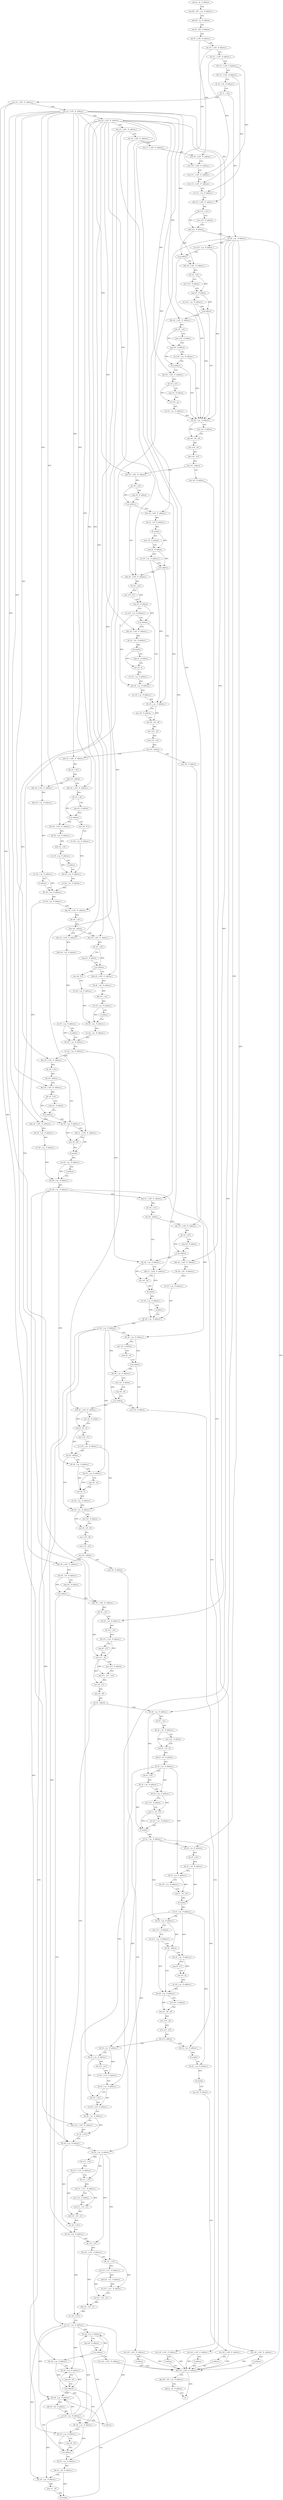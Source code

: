 digraph "func" {
"398300" [label = "sub sp , sp , # address" ]
"398304" [label = "stp x29 , x30 , [ sp , # address ]" ]
"398308" [label = "add x29 , sp , # address" ]
"398312" [label = "sub x8 , x29 , # address" ]
"398316" [label = "ldr x9 , [ x29 , # address ]" ]
"398320" [label = "ldr x10 , [ x29 , # address ]" ]
"398324" [label = "ldr x11 , [ x29 , # address ]" ]
"398328" [label = "ldr x12 , [ x29 , # address ]" ]
"398332" [label = "ldr x13 , [ x29 , # address ]" ]
"398336" [label = "str x0 , [ x8 , # address ]" ]
"398340" [label = "str x1 , [ x8 ]" ]
"398344" [label = "stur x2 , [ x29 , #- address ]" ]
"398348" [label = "stur x3 , [ x29 , #- address ]" ]
"398352" [label = "stur x4 , [ x29 , #- address ]" ]
"398356" [label = "stur x5 , [ x29 , #- address ]" ]
"398360" [label = "stur x6 , [ x29 , #- address ]" ]
"398364" [label = "stur x7 , [ x29 , #- address ]" ]
"398368" [label = "stur x9 , [ x29 , #- address ]" ]
"398372" [label = "stur x10 , [ x29 , #- address ]" ]
"398376" [label = "stur x11 , [ x29 , #- address ]" ]
"398380" [label = "stur x12 , [ x29 , #- address ]" ]
"398384" [label = "str x13 , [ sp , # address ]" ]
"398388" [label = "ldur x9 , [ x29 , #- address ]" ]
"398392" [label = "ldr w14 , [ x9 ]" ]
"398396" [label = "mov w15 , # address" ]
"398400" [label = "cmp w14 , # address" ]
"398404" [label = "str x8 , [ sp , # address ]" ]
"398408" [label = "str w15 , [ sp , # address ]" ]
"398412" [label = "b.eq address" ]
"398484" [label = "ldr w8 , [ sp , # address ]" ]
"398416" [label = "ldur x8 , [ x29 , #- address ]" ]
"398488" [label = "mov w9 , # address" ]
"398492" [label = "and w8 , w8 , w9" ]
"398496" [label = "mov w10 , w8" ]
"398500" [label = "sxtw x10 , w10" ]
"398504" [label = "cbz x10 , address" ]
"398520" [label = "ldur x8 , [ x29 , #- address ]" ]
"398508" [label = "mov w8 , # address" ]
"398420" [label = "ldr w9 , [ x8 ]" ]
"398424" [label = "mov w10 , # address" ]
"398428" [label = "cmp w9 , # address" ]
"398432" [label = "str w10 , [ sp , # address ]" ]
"398436" [label = "b.eq address" ]
"398440" [label = "ldur x8 , [ x29 , #- address ]" ]
"398524" [label = "ldr w9 , [ x8 ]" ]
"398528" [label = "cmp w9 , # address" ]
"398532" [label = "b.ne address" ]
"398564" [label = "ldur x8 , [ x29 , #- address ]" ]
"398536" [label = "ldur x8 , [ x29 , #- address ]" ]
"398512" [label = "stur w8 , [ x29 , #- address ]" ]
"398516" [label = "b address" ]
"399548" [label = "ldur w0 , [ x29 , #- address ]" ]
"398444" [label = "ldr w9 , [ x8 ]" ]
"398448" [label = "mov w10 , # address" ]
"398452" [label = "cmp w9 , # address" ]
"398456" [label = "str w10 , [ sp , # address ]" ]
"398460" [label = "b.eq address" ]
"398464" [label = "ldur x8 , [ x29 , #- address ]" ]
"398568" [label = "ldr w9 , [ x8 ]" ]
"398572" [label = "mov w10 , # 0" ]
"398576" [label = "cmp w9 , # address" ]
"398580" [label = "str w10 , [ sp , # address ]" ]
"398584" [label = "b.ne address" ]
"398612" [label = "ldr w8 , [ sp , # address ]" ]
"398588" [label = "ldur x8 , [ x29 , #- address ]" ]
"398540" [label = "ldr x0 , [ x8 , # address ]" ]
"398544" [label = "bl symbol" ]
"398548" [label = "mov w9 , # address" ]
"398552" [label = "cmp x0 , # address" ]
"398556" [label = "str w9 , [ sp , # address ]" ]
"398560" [label = "b.hi address" ]
"398620" [label = "ldr w8 , [ sp , # address ]" ]
"399552" [label = "ldp x29 , x30 , [ sp , # address ]" ]
"399556" [label = "add sp , sp , # address" ]
"399560" [label = "ret" ]
"398468" [label = "ldr w9 , [ x8 ]" ]
"398472" [label = "cmp w9 , # address" ]
"398476" [label = "cset w9 , eq" ]
"398480" [label = "str w9 , [ sp , # address ]" ]
"398616" [label = "str w8 , [ sp , # address ]" ]
"398592" [label = "ldr x0 , [ x8 , # address ]" ]
"398596" [label = "bl symbol" ]
"398600" [label = "cmp x0 , # address" ]
"398604" [label = "cset w9 , hi" ]
"398608" [label = "str w9 , [ sp , # address ]" ]
"398624" [label = "mov w9 , # address" ]
"398628" [label = "and w8 , w8 , w9" ]
"398632" [label = "mov w10 , w8" ]
"398636" [label = "sxtw x10 , w10" ]
"398640" [label = "cbz x10 , address" ]
"398656" [label = "ldur x8 , [ x29 , #- address ]" ]
"398644" [label = "mov w8 , # address" ]
"398660" [label = "ldr w9 , [ x8 ]" ]
"398664" [label = "cbnz w9 , address" ]
"398684" [label = "ldur x8 , [ x29 , #- address ]" ]
"398668" [label = "ldur x8 , [ x29 , #- address ]" ]
"398648" [label = "stur w8 , [ x29 , #- address ]" ]
"398652" [label = "b address" ]
"398688" [label = "ldr w9 , [ x8 ]" ]
"398692" [label = "cmp w9 , # address" ]
"398696" [label = "b.ne address" ]
"398720" [label = "mov w8 , # 0" ]
"398700" [label = "ldur x8 , [ x29 , #- address ]" ]
"398672" [label = "ldrb w9 , [ x8 , # address ]" ]
"398676" [label = "str w9 , [ sp , # address ]" ]
"398680" [label = "b address" ]
"398736" [label = "ldr w8 , [ sp , # address ]" ]
"398724" [label = "str w8 , [ sp , # address ]" ]
"398728" [label = "ldr w8 , [ sp , # address ]" ]
"398704" [label = "ldr x8 , [ x8 , # address ]" ]
"398708" [label = "ldrb w9 , [ x8 ]" ]
"398712" [label = "str w9 , [ sp , # address ]" ]
"398716" [label = "b address" ]
"398740" [label = "str w8 , [ sp , # address ]" ]
"398744" [label = "ldur x9 , [ x29 , #- address ]" ]
"398748" [label = "ldr w8 , [ x9 ]" ]
"398752" [label = "cbnz w8 , address" ]
"398772" [label = "ldur x8 , [ x29 , #- address ]" ]
"398756" [label = "ldur x8 , [ x29 , #- address ]" ]
"398776" [label = "ldr w9 , [ x8 ]" ]
"398780" [label = "cmp w9 , # address" ]
"398784" [label = "b.ne address" ]
"398808" [label = "mov w8 , # 0" ]
"398788" [label = "ldur x8 , [ x29 , #- address ]" ]
"398760" [label = "ldrb w9 , [ x8 , # address ]" ]
"398764" [label = "str w9 , [ sp , # address ]" ]
"398768" [label = "b address" ]
"398824" [label = "ldr w8 , [ sp , # address ]" ]
"398732" [label = "str w8 , [ sp , # address ]" ]
"398812" [label = "str w8 , [ sp , # address ]" ]
"398816" [label = "ldr w8 , [ sp , # address ]" ]
"398792" [label = "ldr x8 , [ x8 , # address ]" ]
"398796" [label = "ldrb w9 , [ x8 ]" ]
"398800" [label = "str w9 , [ sp , # address ]" ]
"398804" [label = "b address" ]
"398828" [label = "str w8 , [ sp , # address ]" ]
"398832" [label = "ldur x9 , [ x29 , #- address ]" ]
"398836" [label = "ldr w8 , [ x9 ]" ]
"398840" [label = "cbz w8 , address" ]
"398860" [label = "ldr w8 , [ sp , # address ]" ]
"398844" [label = "ldur x8 , [ x29 , #- address ]" ]
"398864" [label = "ldur x1 , [ x29 , #- address ]" ]
"398868" [label = "mov w0 , w8" ]
"398872" [label = "bl symbol" ]
"398876" [label = "str w0 , [ sp , # address ]" ]
"398880" [label = "b address" ]
"398896" [label = "ldr w8 , [ sp , # address ]" ]
"398848" [label = "ldr w9 , [ x8 ]" ]
"398852" [label = "cmp w9 , # address" ]
"398856" [label = "b.ne address" ]
"398884" [label = "ldur x8 , [ x29 , #- address ]" ]
"398820" [label = "str w8 , [ sp , # address ]" ]
"398900" [label = "str w8 , [ sp , # address ]" ]
"398904" [label = "ldur x9 , [ x29 , #- address ]" ]
"398908" [label = "ldr w8 , [ x9 ]" ]
"398912" [label = "cbz w8 , address" ]
"398932" [label = "ldr w8 , [ sp , # address ]" ]
"398916" [label = "ldur x8 , [ x29 , #- address ]" ]
"398888" [label = "ldr w9 , [ x8 , # address ]" ]
"398892" [label = "str w9 , [ sp , # address ]" ]
"398936" [label = "ldur x1 , [ x29 , #- address ]" ]
"398940" [label = "mov w0 , w8" ]
"398944" [label = "bl symbol" ]
"398948" [label = "str w0 , [ sp , # address ]" ]
"398952" [label = "b address" ]
"398968" [label = "ldr w8 , [ sp , # address ]" ]
"398920" [label = "ldr w9 , [ x8 ]" ]
"398924" [label = "cmp w9 , # address" ]
"398928" [label = "b.ne address" ]
"398956" [label = "ldur x8 , [ x29 , #- address ]" ]
"398972" [label = "str w8 , [ sp , # address ]" ]
"398976" [label = "ldr w8 , [ sp , # address ]" ]
"398980" [label = "mov w9 , # address" ]
"398984" [label = "cmp w8 , w9" ]
"398988" [label = "b.eq address" ]
"399008" [label = "mov w8 , # address" ]
"398992" [label = "ldr w8 , [ sp , # address ]" ]
"398960" [label = "ldr w9 , [ x8 , # address ]" ]
"398964" [label = "str w9 , [ sp , # address ]" ]
"399012" [label = "stur w8 , [ x29 , #- address ]" ]
"399016" [label = "b address" ]
"398996" [label = "mov w9 , # address" ]
"399000" [label = "cmp w8 , w9" ]
"399004" [label = "b.ne address" ]
"399020" [label = "ldur x8 , [ x29 , #- address ]" ]
"399024" [label = "mov x9 , # symbol" ]
"399028" [label = "and x8 , x8 , x9" ]
"399032" [label = "mov w10 , # 0" ]
"399036" [label = "str w10 , [ sp , # address ]" ]
"399040" [label = "cbz x8 , address" ]
"399064" [label = "ldr w8 , [ sp , # address ]" ]
"399044" [label = "ldr w8 , [ sp , # address ]" ]
"399068" [label = "mov w9 , # address" ]
"399072" [label = "and w8 , w8 , w9" ]
"399076" [label = "mov w10 , w8" ]
"399080" [label = "sxtw x10 , w10" ]
"399084" [label = "cbz x10 , address" ]
"399100" [label = "ldur x8 , [ x29 , #- address ]" ]
"399088" [label = "mov w8 , # address" ]
"399048" [label = "ldr w9 , [ sp , # address ]" ]
"399052" [label = "cmp w8 , w9" ]
"399056" [label = "cset w8 , hi" ]
"399060" [label = "str w8 , [ sp , # address ]" ]
"399104" [label = "ldr w9 , [ x8 , # address ]" ]
"399108" [label = "cmp w9 , # address" ]
"399112" [label = "b.le address" ]
"399460" [label = "str wzr , [ sp , # address ]" ]
"399116" [label = "ldur x8 , [ x29 , #- address ]" ]
"399092" [label = "stur w8 , [ x29 , #- address ]" ]
"399096" [label = "b address" ]
"399464" [label = "ldr w8 , [ sp , # address ]" ]
"399120" [label = "ldr x8 , [ x8 ]" ]
"399124" [label = "ldr x9 , [ sp , # address ]" ]
"399128" [label = "ldr x10 , [ x9 ]" ]
"399132" [label = "ldr x10 , [ x10 , # address ]" ]
"399136" [label = "cmp x8 , x10" ]
"399140" [label = "cset w11 , eq" ]
"399144" [label = "mov w12 , # address" ]
"399148" [label = "and w11 , w11 , w12" ]
"399152" [label = "mov w8 , w11" ]
"399156" [label = "sxtw x8 , w8" ]
"399160" [label = "cbz x8 , address" ]
"399380" [label = "ldr w8 , [ sp , # address ]" ]
"399164" [label = "ldr x8 , [ sp , # address ]" ]
"399544" [label = "stur wzr , [ x29 , #- address ]" ]
"399476" [label = "ldr w8 , [ sp , # address ]" ]
"399480" [label = "ldr w9 , [ sp , # address ]" ]
"399484" [label = "cmp w8 , w9" ]
"399488" [label = "b.hi address" ]
"399528" [label = "ldr w8 , [ sp , # address ]" ]
"399492" [label = "ldr w8 , [ sp , # address ]" ]
"399384" [label = "ldr x9 , [ sp , # address ]" ]
"399388" [label = "ldr x10 , [ x9 ]" ]
"399392" [label = "ldr x10 , [ x10 , # address ]" ]
"399396" [label = "ldr x11 , [ x9 ]" ]
"399400" [label = "ldr x11 , [ x11 , # address ]" ]
"399404" [label = "mov x12 , # address" ]
"399408" [label = "mul x11 , x12 , x11" ]
"399412" [label = "add x10 , x10 , x11" ]
"399416" [label = "str w8 , [ x10 ]" ]
"399420" [label = "ldr w8 , [ sp , # address ]" ]
"399424" [label = "ldr x10 , [ x9 ]" ]
"399428" [label = "ldr x10 , [ x10 , # address ]" ]
"399432" [label = "ldr x11 , [ x9 ]" ]
"399436" [label = "ldr x13 , [ x11 , # address ]" ]
"399440" [label = "add x14 , x13 , # address" ]
"399444" [label = "str x14 , [ x11 , # address ]" ]
"399448" [label = "mul x11 , x12 , x13" ]
"399452" [label = "add x10 , x10 , x11" ]
"399456" [label = "str w8 , [ x10 ]" ]
"399168" [label = "ldr x9 , [ x8 ]" ]
"399172" [label = "ldr x9 , [ x9 , # address ]" ]
"399176" [label = "mov x10 , # address" ]
"399180" [label = "mul x9 , x10 , x9" ]
"399184" [label = "add x9 , x9 , # address" ]
"399188" [label = "str x9 , [ sp , # address ]" ]
"399192" [label = "ldr x9 , [ x8 ]" ]
"399196" [label = "ldr x0 , [ x9 , # address ]" ]
"399200" [label = "ldr x9 , [ sp , # address ]" ]
"399204" [label = "mov x10 , # address" ]
"399208" [label = "mul x1 , x9 , x10" ]
"399212" [label = "str x10 , [ sp , # address ]" ]
"399216" [label = "bl symbol" ]
"399220" [label = "str x0 , [ sp , # address ]" ]
"399224" [label = "ldr x8 , [ sp , # address ]" ]
"399228" [label = "ldr x9 , [ x8 ]" ]
"399232" [label = "ldr x0 , [ x9 , # address ]" ]
"399236" [label = "ldr x9 , [ sp , # address ]" ]
"399240" [label = "ldr x10 , [ sp , # address ]" ]
"399244" [label = "mul x1 , x9 , x10" ]
"399248" [label = "bl symbol" ]
"399252" [label = "str x0 , [ sp , # address ]" ]
"399256" [label = "ldr x8 , [ sp , # address ]" ]
"399260" [label = "mov w11 , # address" ]
"399264" [label = "str w11 , [ sp , # address ]" ]
"399268" [label = "cbz x8 , address" ]
"399288" [label = "ldr w8 , [ sp , # address ]" ]
"399272" [label = "ldr x8 , [ sp , # address ]" ]
"399532" [label = "add w8 , w8 , # address" ]
"399536" [label = "str w8 , [ sp , # address ]" ]
"399540" [label = "b address" ]
"399496" [label = "ldr w9 , [ sp , # address ]" ]
"399500" [label = "cmp w8 , w9" ]
"399504" [label = "b.hi address" ]
"399508" [label = "ldr x8 , [ sp , # address ]" ]
"399292" [label = "mov w9 , # address" ]
"399296" [label = "and w8 , w8 , w9" ]
"399300" [label = "mov w10 , w8" ]
"399304" [label = "sxtw x10 , w10" ]
"399308" [label = "cbz x10 , address" ]
"399340" [label = "ldr x8 , [ sp , # address ]" ]
"399312" [label = "ldr x0 , [ sp , # address ]" ]
"399276" [label = "cmp x8 , # 0" ]
"399280" [label = "cset w9 , eq" ]
"399284" [label = "str w9 , [ sp , # address ]" ]
"399468" [label = "cmp w8 , # address" ]
"399472" [label = "b.hs address" ]
"399512" [label = "ldr x0 , [ x8 , # address ]" ]
"399516" [label = "ldr w9 , [ sp , # address ]" ]
"399520" [label = "mov w1 , w9" ]
"399524" [label = "bl symbol" ]
"399344" [label = "ldr x9 , [ sp , # address ]" ]
"399348" [label = "ldr x10 , [ x9 ]" ]
"399352" [label = "str x8 , [ x10 , # address ]" ]
"399356" [label = "ldr x8 , [ sp , # address ]" ]
"399360" [label = "ldr x10 , [ x9 ]" ]
"399364" [label = "str x8 , [ x10 , # address ]" ]
"399368" [label = "ldr x8 , [ sp , # address ]" ]
"399372" [label = "ldur x10 , [ x29 , #- address ]" ]
"399376" [label = "str x8 , [ x10 ]" ]
"399316" [label = "bl symbol" ]
"399320" [label = "ldr x0 , [ sp , # address ]" ]
"399324" [label = "bl symbol" ]
"399328" [label = "mov w8 , # address" ]
"399332" [label = "stur w8 , [ x29 , #- address ]" ]
"399336" [label = "b address" ]
"398300" -> "398304" [ label = "CFG" ]
"398304" -> "398308" [ label = "CFG" ]
"398308" -> "398312" [ label = "CFG" ]
"398312" -> "398316" [ label = "CFG" ]
"398316" -> "398320" [ label = "CFG" ]
"398316" -> "398368" [ label = "DFG" ]
"398320" -> "398324" [ label = "CFG" ]
"398320" -> "398372" [ label = "DFG" ]
"398324" -> "398328" [ label = "CFG" ]
"398324" -> "398376" [ label = "DFG" ]
"398328" -> "398332" [ label = "CFG" ]
"398328" -> "398380" [ label = "DFG" ]
"398332" -> "398336" [ label = "CFG" ]
"398332" -> "398384" [ label = "DFG" ]
"398336" -> "398340" [ label = "CFG" ]
"398340" -> "398344" [ label = "CFG" ]
"398340" -> "398404" [ label = "DFG" ]
"398344" -> "398348" [ label = "CFG" ]
"398344" -> "399116" [ label = "DFG" ]
"398344" -> "399372" [ label = "DFG" ]
"398348" -> "398352" [ label = "CFG" ]
"398348" -> "398388" [ label = "DFG" ]
"398348" -> "398416" [ label = "DFG" ]
"398348" -> "398520" [ label = "DFG" ]
"398348" -> "398536" [ label = "DFG" ]
"398348" -> "398656" [ label = "DFG" ]
"398348" -> "398684" [ label = "DFG" ]
"398348" -> "398668" [ label = "DFG" ]
"398348" -> "398700" [ label = "DFG" ]
"398348" -> "398832" [ label = "DFG" ]
"398348" -> "398844" [ label = "DFG" ]
"398348" -> "398884" [ label = "DFG" ]
"398352" -> "398356" [ label = "CFG" ]
"398352" -> "398440" [ label = "DFG" ]
"398352" -> "398564" [ label = "DFG" ]
"398352" -> "398464" [ label = "DFG" ]
"398352" -> "398588" [ label = "DFG" ]
"398352" -> "398744" [ label = "DFG" ]
"398352" -> "398772" [ label = "DFG" ]
"398352" -> "398756" [ label = "DFG" ]
"398352" -> "398788" [ label = "DFG" ]
"398352" -> "398904" [ label = "DFG" ]
"398352" -> "398916" [ label = "DFG" ]
"398352" -> "398956" [ label = "DFG" ]
"398356" -> "398360" [ label = "CFG" ]
"398356" -> "398864" [ label = "DFG" ]
"398356" -> "398936" [ label = "DFG" ]
"398356" -> "399100" [ label = "DFG" ]
"398360" -> "398364" [ label = "CFG" ]
"398360" -> "399020" [ label = "DFG" ]
"398364" -> "398368" [ label = "CFG" ]
"398368" -> "398372" [ label = "CFG" ]
"398372" -> "398376" [ label = "CFG" ]
"398376" -> "398380" [ label = "CFG" ]
"398380" -> "398384" [ label = "CFG" ]
"398384" -> "398388" [ label = "CFG" ]
"398388" -> "398392" [ label = "DFG" ]
"398392" -> "398396" [ label = "CFG" ]
"398392" -> "398400" [ label = "DFG" ]
"398396" -> "398400" [ label = "CFG" ]
"398400" -> "398404" [ label = "CFG" ]
"398400" -> "398412" [ label = "DFG" ]
"398404" -> "398408" [ label = "CFG" ]
"398404" -> "399124" [ label = "DFG" ]
"398404" -> "399384" [ label = "DFG" ]
"398404" -> "399164" [ label = "DFG" ]
"398404" -> "399224" [ label = "DFG" ]
"398404" -> "399508" [ label = "DFG" ]
"398404" -> "399344" [ label = "DFG" ]
"398408" -> "398412" [ label = "CFG" ]
"398408" -> "398484" [ label = "DFG" ]
"398412" -> "398484" [ label = "CFG" ]
"398412" -> "398416" [ label = "CFG" ]
"398484" -> "398488" [ label = "CFG" ]
"398484" -> "398492" [ label = "DFG" ]
"398416" -> "398420" [ label = "DFG" ]
"398488" -> "398492" [ label = "CFG" ]
"398492" -> "398496" [ label = "DFG" ]
"398496" -> "398500" [ label = "DFG" ]
"398500" -> "398504" [ label = "DFG" ]
"398504" -> "398520" [ label = "CFG" ]
"398504" -> "398508" [ label = "CFG" ]
"398520" -> "398524" [ label = "DFG" ]
"398508" -> "398512" [ label = "CFG" ]
"398420" -> "398424" [ label = "CFG" ]
"398420" -> "398428" [ label = "DFG" ]
"398424" -> "398428" [ label = "CFG" ]
"398428" -> "398432" [ label = "CFG" ]
"398428" -> "398436" [ label = "DFG" ]
"398432" -> "398436" [ label = "CFG" ]
"398432" -> "398484" [ label = "DFG" ]
"398436" -> "398484" [ label = "CFG" ]
"398436" -> "398440" [ label = "CFG" ]
"398440" -> "398444" [ label = "DFG" ]
"398524" -> "398528" [ label = "CFG" ]
"398524" -> "398532" [ label = "DFG" ]
"398528" -> "398532" [ label = "CFG" ]
"398532" -> "398564" [ label = "CFG" ]
"398532" -> "398536" [ label = "CFG" ]
"398564" -> "398568" [ label = "DFG" ]
"398536" -> "398540" [ label = "DFG" ]
"398512" -> "398516" [ label = "CFG" ]
"398512" -> "399548" [ label = "DFG" ]
"398516" -> "399548" [ label = "CFG" ]
"399548" -> "399552" [ label = "CFG" ]
"399548" -> "399560" [ label = "DFG" ]
"398444" -> "398448" [ label = "CFG" ]
"398444" -> "398452" [ label = "DFG" ]
"398448" -> "398452" [ label = "CFG" ]
"398452" -> "398456" [ label = "CFG" ]
"398452" -> "398460" [ label = "DFG" ]
"398456" -> "398460" [ label = "CFG" ]
"398456" -> "398484" [ label = "DFG" ]
"398460" -> "398484" [ label = "CFG" ]
"398460" -> "398464" [ label = "CFG" ]
"398464" -> "398468" [ label = "DFG" ]
"398568" -> "398572" [ label = "CFG" ]
"398568" -> "398576" [ label = "DFG" ]
"398572" -> "398576" [ label = "CFG" ]
"398576" -> "398580" [ label = "CFG" ]
"398576" -> "398584" [ label = "DFG" ]
"398580" -> "398584" [ label = "CFG" ]
"398580" -> "398612" [ label = "DFG" ]
"398584" -> "398612" [ label = "CFG" ]
"398584" -> "398588" [ label = "CFG" ]
"398612" -> "398616" [ label = "DFG" ]
"398588" -> "398592" [ label = "DFG" ]
"398540" -> "398544" [ label = "DFG" ]
"398544" -> "398548" [ label = "CFG" ]
"398544" -> "398552" [ label = "DFG" ]
"398548" -> "398552" [ label = "CFG" ]
"398552" -> "398556" [ label = "CFG" ]
"398552" -> "398560" [ label = "DFG" ]
"398556" -> "398560" [ label = "CFG" ]
"398556" -> "398620" [ label = "DFG" ]
"398560" -> "398620" [ label = "CFG" ]
"398560" -> "398564" [ label = "CFG" ]
"398620" -> "398624" [ label = "CFG" ]
"398620" -> "398628" [ label = "DFG" ]
"399552" -> "399556" [ label = "CFG" ]
"399556" -> "399560" [ label = "CFG" ]
"398468" -> "398472" [ label = "CFG" ]
"398468" -> "398476" [ label = "DFG" ]
"398472" -> "398476" [ label = "CFG" ]
"398476" -> "398480" [ label = "DFG" ]
"398480" -> "398484" [ label = "DFG" ]
"398616" -> "398620" [ label = "DFG" ]
"398592" -> "398596" [ label = "DFG" ]
"398596" -> "398600" [ label = "CFG" ]
"398596" -> "398604" [ label = "DFG" ]
"398600" -> "398604" [ label = "CFG" ]
"398604" -> "398608" [ label = "DFG" ]
"398608" -> "398612" [ label = "DFG" ]
"398624" -> "398628" [ label = "CFG" ]
"398628" -> "398632" [ label = "DFG" ]
"398632" -> "398636" [ label = "DFG" ]
"398636" -> "398640" [ label = "DFG" ]
"398640" -> "398656" [ label = "CFG" ]
"398640" -> "398644" [ label = "CFG" ]
"398656" -> "398660" [ label = "DFG" ]
"398644" -> "398648" [ label = "CFG" ]
"398660" -> "398664" [ label = "DFG" ]
"398664" -> "398684" [ label = "CFG" ]
"398664" -> "398668" [ label = "CFG" ]
"398684" -> "398688" [ label = "DFG" ]
"398668" -> "398672" [ label = "DFG" ]
"398648" -> "398652" [ label = "CFG" ]
"398648" -> "399548" [ label = "DFG" ]
"398652" -> "399548" [ label = "CFG" ]
"398688" -> "398692" [ label = "CFG" ]
"398688" -> "398696" [ label = "DFG" ]
"398692" -> "398696" [ label = "CFG" ]
"398696" -> "398720" [ label = "CFG" ]
"398696" -> "398700" [ label = "CFG" ]
"398720" -> "398724" [ label = "CFG" ]
"398700" -> "398704" [ label = "DFG" ]
"398672" -> "398676" [ label = "DFG" ]
"398676" -> "398680" [ label = "CFG" ]
"398676" -> "398736" [ label = "DFG" ]
"398680" -> "398736" [ label = "CFG" ]
"398736" -> "398740" [ label = "DFG" ]
"398724" -> "398728" [ label = "DFG" ]
"398728" -> "398732" [ label = "DFG" ]
"398704" -> "398708" [ label = "DFG" ]
"398708" -> "398712" [ label = "DFG" ]
"398712" -> "398716" [ label = "CFG" ]
"398712" -> "398728" [ label = "DFG" ]
"398716" -> "398728" [ label = "CFG" ]
"398740" -> "398744" [ label = "CFG" ]
"398740" -> "398860" [ label = "DFG" ]
"398744" -> "398748" [ label = "DFG" ]
"398748" -> "398752" [ label = "DFG" ]
"398752" -> "398772" [ label = "CFG" ]
"398752" -> "398756" [ label = "CFG" ]
"398772" -> "398776" [ label = "DFG" ]
"398756" -> "398760" [ label = "DFG" ]
"398776" -> "398780" [ label = "CFG" ]
"398776" -> "398784" [ label = "DFG" ]
"398780" -> "398784" [ label = "CFG" ]
"398784" -> "398808" [ label = "CFG" ]
"398784" -> "398788" [ label = "CFG" ]
"398808" -> "398812" [ label = "CFG" ]
"398788" -> "398792" [ label = "DFG" ]
"398760" -> "398764" [ label = "DFG" ]
"398764" -> "398768" [ label = "CFG" ]
"398764" -> "398824" [ label = "DFG" ]
"398768" -> "398824" [ label = "CFG" ]
"398824" -> "398828" [ label = "DFG" ]
"398732" -> "398736" [ label = "DFG" ]
"398812" -> "398816" [ label = "DFG" ]
"398816" -> "398820" [ label = "DFG" ]
"398792" -> "398796" [ label = "DFG" ]
"398796" -> "398800" [ label = "DFG" ]
"398800" -> "398804" [ label = "CFG" ]
"398800" -> "398816" [ label = "DFG" ]
"398804" -> "398816" [ label = "CFG" ]
"398828" -> "398832" [ label = "CFG" ]
"398828" -> "398932" [ label = "DFG" ]
"398832" -> "398836" [ label = "DFG" ]
"398836" -> "398840" [ label = "DFG" ]
"398840" -> "398860" [ label = "CFG" ]
"398840" -> "398844" [ label = "CFG" ]
"398860" -> "398864" [ label = "CFG" ]
"398860" -> "398868" [ label = "DFG" ]
"398844" -> "398848" [ label = "DFG" ]
"398864" -> "398868" [ label = "CFG" ]
"398864" -> "398872" [ label = "DFG" ]
"398868" -> "398872" [ label = "DFG" ]
"398872" -> "398876" [ label = "DFG" ]
"398876" -> "398880" [ label = "CFG" ]
"398876" -> "398896" [ label = "DFG" ]
"398880" -> "398896" [ label = "CFG" ]
"398896" -> "398900" [ label = "DFG" ]
"398848" -> "398852" [ label = "CFG" ]
"398848" -> "398856" [ label = "DFG" ]
"398852" -> "398856" [ label = "CFG" ]
"398856" -> "398884" [ label = "CFG" ]
"398856" -> "398860" [ label = "CFG" ]
"398884" -> "398888" [ label = "DFG" ]
"398820" -> "398824" [ label = "DFG" ]
"398900" -> "398904" [ label = "CFG" ]
"398900" -> "398976" [ label = "DFG" ]
"398900" -> "399044" [ label = "DFG" ]
"398900" -> "399476" [ label = "DFG" ]
"398900" -> "399380" [ label = "DFG" ]
"398904" -> "398908" [ label = "DFG" ]
"398908" -> "398912" [ label = "DFG" ]
"398912" -> "398932" [ label = "CFG" ]
"398912" -> "398916" [ label = "CFG" ]
"398932" -> "398936" [ label = "CFG" ]
"398932" -> "398940" [ label = "DFG" ]
"398916" -> "398920" [ label = "DFG" ]
"398888" -> "398892" [ label = "DFG" ]
"398892" -> "398896" [ label = "DFG" ]
"398936" -> "398940" [ label = "CFG" ]
"398936" -> "398944" [ label = "DFG" ]
"398940" -> "398944" [ label = "DFG" ]
"398944" -> "398948" [ label = "DFG" ]
"398948" -> "398952" [ label = "CFG" ]
"398948" -> "398968" [ label = "DFG" ]
"398952" -> "398968" [ label = "CFG" ]
"398968" -> "398972" [ label = "DFG" ]
"398920" -> "398924" [ label = "CFG" ]
"398920" -> "398928" [ label = "DFG" ]
"398924" -> "398928" [ label = "CFG" ]
"398928" -> "398956" [ label = "CFG" ]
"398928" -> "398932" [ label = "CFG" ]
"398956" -> "398960" [ label = "DFG" ]
"398972" -> "398976" [ label = "CFG" ]
"398972" -> "398992" [ label = "DFG" ]
"398972" -> "399048" [ label = "DFG" ]
"398972" -> "399496" [ label = "DFG" ]
"398972" -> "399420" [ label = "DFG" ]
"398976" -> "398980" [ label = "CFG" ]
"398976" -> "398988" [ label = "DFG" ]
"398980" -> "398984" [ label = "CFG" ]
"398984" -> "398988" [ label = "CFG" ]
"398988" -> "399008" [ label = "CFG" ]
"398988" -> "398992" [ label = "CFG" ]
"399008" -> "399012" [ label = "CFG" ]
"398992" -> "398996" [ label = "CFG" ]
"398992" -> "399004" [ label = "DFG" ]
"398960" -> "398964" [ label = "DFG" ]
"398964" -> "398968" [ label = "DFG" ]
"399012" -> "399016" [ label = "CFG" ]
"399012" -> "399548" [ label = "DFG" ]
"399016" -> "399548" [ label = "CFG" ]
"398996" -> "399000" [ label = "CFG" ]
"399000" -> "399004" [ label = "CFG" ]
"399004" -> "399020" [ label = "CFG" ]
"399004" -> "399008" [ label = "CFG" ]
"399020" -> "399024" [ label = "CFG" ]
"399020" -> "399028" [ label = "DFG" ]
"399024" -> "399028" [ label = "CFG" ]
"399028" -> "399032" [ label = "CFG" ]
"399028" -> "399040" [ label = "DFG" ]
"399032" -> "399036" [ label = "CFG" ]
"399036" -> "399040" [ label = "CFG" ]
"399036" -> "399064" [ label = "DFG" ]
"399040" -> "399064" [ label = "CFG" ]
"399040" -> "399044" [ label = "CFG" ]
"399064" -> "399068" [ label = "CFG" ]
"399064" -> "399072" [ label = "DFG" ]
"399044" -> "399048" [ label = "CFG" ]
"399044" -> "399056" [ label = "DFG" ]
"399068" -> "399072" [ label = "CFG" ]
"399072" -> "399076" [ label = "DFG" ]
"399076" -> "399080" [ label = "DFG" ]
"399080" -> "399084" [ label = "DFG" ]
"399084" -> "399100" [ label = "CFG" ]
"399084" -> "399088" [ label = "CFG" ]
"399100" -> "399104" [ label = "DFG" ]
"399088" -> "399092" [ label = "CFG" ]
"399048" -> "399052" [ label = "CFG" ]
"399048" -> "399056" [ label = "DFG" ]
"399052" -> "399056" [ label = "CFG" ]
"399056" -> "399060" [ label = "DFG" ]
"399060" -> "399064" [ label = "DFG" ]
"399104" -> "399108" [ label = "CFG" ]
"399104" -> "399112" [ label = "DFG" ]
"399108" -> "399112" [ label = "CFG" ]
"399112" -> "399460" [ label = "CFG" ]
"399112" -> "399116" [ label = "CFG" ]
"399460" -> "399464" [ label = "DFG" ]
"399460" -> "399480" [ label = "DFG" ]
"399460" -> "399528" [ label = "DFG" ]
"399460" -> "399492" [ label = "DFG" ]
"399460" -> "399516" [ label = "DFG" ]
"399116" -> "399120" [ label = "DFG" ]
"399092" -> "399096" [ label = "CFG" ]
"399092" -> "399548" [ label = "DFG" ]
"399096" -> "399548" [ label = "CFG" ]
"399464" -> "399468" [ label = "CFG" ]
"399464" -> "399472" [ label = "DFG" ]
"399120" -> "399124" [ label = "CFG" ]
"399120" -> "399140" [ label = "DFG" ]
"399124" -> "399128" [ label = "DFG" ]
"399128" -> "399132" [ label = "DFG" ]
"399132" -> "399136" [ label = "CFG" ]
"399132" -> "399140" [ label = "DFG" ]
"399136" -> "399140" [ label = "CFG" ]
"399140" -> "399144" [ label = "CFG" ]
"399140" -> "399148" [ label = "DFG" ]
"399140" -> "399152" [ label = "DFG" ]
"399144" -> "399148" [ label = "CFG" ]
"399148" -> "399152" [ label = "DFG" ]
"399152" -> "399156" [ label = "DFG" ]
"399156" -> "399160" [ label = "DFG" ]
"399160" -> "399380" [ label = "CFG" ]
"399160" -> "399164" [ label = "CFG" ]
"399380" -> "399384" [ label = "CFG" ]
"399380" -> "399416" [ label = "DFG" ]
"399164" -> "399168" [ label = "DFG" ]
"399164" -> "399192" [ label = "DFG" ]
"399544" -> "399548" [ label = "DFG" ]
"399476" -> "399480" [ label = "CFG" ]
"399476" -> "399488" [ label = "DFG" ]
"399480" -> "399484" [ label = "CFG" ]
"399480" -> "399488" [ label = "DFG" ]
"399484" -> "399488" [ label = "CFG" ]
"399488" -> "399528" [ label = "CFG" ]
"399488" -> "399492" [ label = "CFG" ]
"399528" -> "399532" [ label = "DFG" ]
"399492" -> "399496" [ label = "CFG" ]
"399492" -> "399504" [ label = "DFG" ]
"399384" -> "399388" [ label = "DFG" ]
"399384" -> "399396" [ label = "DFG" ]
"399384" -> "399424" [ label = "DFG" ]
"399384" -> "399432" [ label = "DFG" ]
"399388" -> "399392" [ label = "DFG" ]
"399392" -> "399396" [ label = "CFG" ]
"399392" -> "399412" [ label = "DFG" ]
"399396" -> "399400" [ label = "DFG" ]
"399400" -> "399404" [ label = "CFG" ]
"399400" -> "399408" [ label = "DFG" ]
"399404" -> "399408" [ label = "CFG" ]
"399408" -> "399412" [ label = "DFG" ]
"399412" -> "399416" [ label = "DFG" ]
"399416" -> "399420" [ label = "CFG" ]
"399420" -> "399424" [ label = "CFG" ]
"399420" -> "399456" [ label = "DFG" ]
"399424" -> "399428" [ label = "DFG" ]
"399428" -> "399432" [ label = "CFG" ]
"399428" -> "399452" [ label = "DFG" ]
"399432" -> "399436" [ label = "DFG" ]
"399432" -> "399444" [ label = "DFG" ]
"399436" -> "399440" [ label = "DFG" ]
"399436" -> "399448" [ label = "DFG" ]
"399440" -> "399444" [ label = "DFG" ]
"399444" -> "399448" [ label = "CFG" ]
"399448" -> "399452" [ label = "DFG" ]
"399452" -> "399456" [ label = "DFG" ]
"399456" -> "399460" [ label = "CFG" ]
"399168" -> "399172" [ label = "DFG" ]
"399172" -> "399176" [ label = "CFG" ]
"399172" -> "399180" [ label = "DFG" ]
"399176" -> "399180" [ label = "CFG" ]
"399180" -> "399184" [ label = "DFG" ]
"399184" -> "399188" [ label = "DFG" ]
"399188" -> "399192" [ label = "CFG" ]
"399188" -> "399200" [ label = "DFG" ]
"399188" -> "399236" [ label = "DFG" ]
"399188" -> "399368" [ label = "DFG" ]
"399192" -> "399196" [ label = "DFG" ]
"399196" -> "399200" [ label = "CFG" ]
"399196" -> "399216" [ label = "DFG" ]
"399200" -> "399204" [ label = "CFG" ]
"399200" -> "399208" [ label = "DFG" ]
"399204" -> "399208" [ label = "CFG" ]
"399208" -> "399212" [ label = "CFG" ]
"399208" -> "399216" [ label = "DFG" ]
"399212" -> "399216" [ label = "CFG" ]
"399216" -> "399220" [ label = "DFG" ]
"399220" -> "399224" [ label = "CFG" ]
"399220" -> "399256" [ label = "DFG" ]
"399220" -> "399340" [ label = "DFG" ]
"399220" -> "399312" [ label = "DFG" ]
"399224" -> "399228" [ label = "DFG" ]
"399228" -> "399232" [ label = "DFG" ]
"399232" -> "399236" [ label = "CFG" ]
"399232" -> "399248" [ label = "DFG" ]
"399236" -> "399240" [ label = "CFG" ]
"399236" -> "399244" [ label = "DFG" ]
"399240" -> "399244" [ label = "CFG" ]
"399244" -> "399248" [ label = "DFG" ]
"399248" -> "399252" [ label = "DFG" ]
"399252" -> "399256" [ label = "CFG" ]
"399252" -> "399272" [ label = "DFG" ]
"399252" -> "399356" [ label = "DFG" ]
"399252" -> "399320" [ label = "DFG" ]
"399256" -> "399260" [ label = "CFG" ]
"399256" -> "399268" [ label = "DFG" ]
"399260" -> "399264" [ label = "CFG" ]
"399264" -> "399268" [ label = "CFG" ]
"399264" -> "399288" [ label = "DFG" ]
"399268" -> "399288" [ label = "CFG" ]
"399268" -> "399272" [ label = "CFG" ]
"399288" -> "399292" [ label = "CFG" ]
"399288" -> "399296" [ label = "DFG" ]
"399272" -> "399276" [ label = "CFG" ]
"399272" -> "399280" [ label = "DFG" ]
"399532" -> "399536" [ label = "DFG" ]
"399536" -> "399540" [ label = "CFG" ]
"399536" -> "399464" [ label = "DFG" ]
"399536" -> "399480" [ label = "DFG" ]
"399536" -> "399528" [ label = "DFG" ]
"399536" -> "399492" [ label = "DFG" ]
"399536" -> "399516" [ label = "DFG" ]
"399540" -> "399464" [ label = "CFG" ]
"399496" -> "399500" [ label = "CFG" ]
"399496" -> "399504" [ label = "DFG" ]
"399500" -> "399504" [ label = "CFG" ]
"399504" -> "399528" [ label = "CFG" ]
"399504" -> "399508" [ label = "CFG" ]
"399508" -> "399512" [ label = "DFG" ]
"399292" -> "399296" [ label = "CFG" ]
"399296" -> "399300" [ label = "DFG" ]
"399300" -> "399304" [ label = "DFG" ]
"399304" -> "399308" [ label = "DFG" ]
"399308" -> "399340" [ label = "CFG" ]
"399308" -> "399312" [ label = "CFG" ]
"399340" -> "399344" [ label = "CFG" ]
"399340" -> "399352" [ label = "DFG" ]
"399312" -> "399316" [ label = "DFG" ]
"399276" -> "399280" [ label = "CFG" ]
"399280" -> "399284" [ label = "DFG" ]
"399284" -> "399288" [ label = "DFG" ]
"399468" -> "399472" [ label = "CFG" ]
"399472" -> "399544" [ label = "CFG" ]
"399472" -> "399476" [ label = "CFG" ]
"399512" -> "399516" [ label = "CFG" ]
"399512" -> "399524" [ label = "DFG" ]
"399516" -> "399520" [ label = "DFG" ]
"399520" -> "399524" [ label = "DFG" ]
"399524" -> "399528" [ label = "CFG" ]
"399344" -> "399348" [ label = "DFG" ]
"399344" -> "399360" [ label = "DFG" ]
"399348" -> "399352" [ label = "DFG" ]
"399352" -> "399356" [ label = "CFG" ]
"399356" -> "399360" [ label = "CFG" ]
"399356" -> "399364" [ label = "DFG" ]
"399360" -> "399364" [ label = "DFG" ]
"399364" -> "399368" [ label = "CFG" ]
"399368" -> "399372" [ label = "CFG" ]
"399368" -> "399376" [ label = "DFG" ]
"399372" -> "399376" [ label = "DFG" ]
"399376" -> "399380" [ label = "CFG" ]
"399316" -> "399320" [ label = "CFG" ]
"399320" -> "399324" [ label = "DFG" ]
"399324" -> "399328" [ label = "CFG" ]
"399328" -> "399332" [ label = "CFG" ]
"399332" -> "399336" [ label = "CFG" ]
"399332" -> "399548" [ label = "DFG" ]
"399336" -> "399548" [ label = "CFG" ]
}
